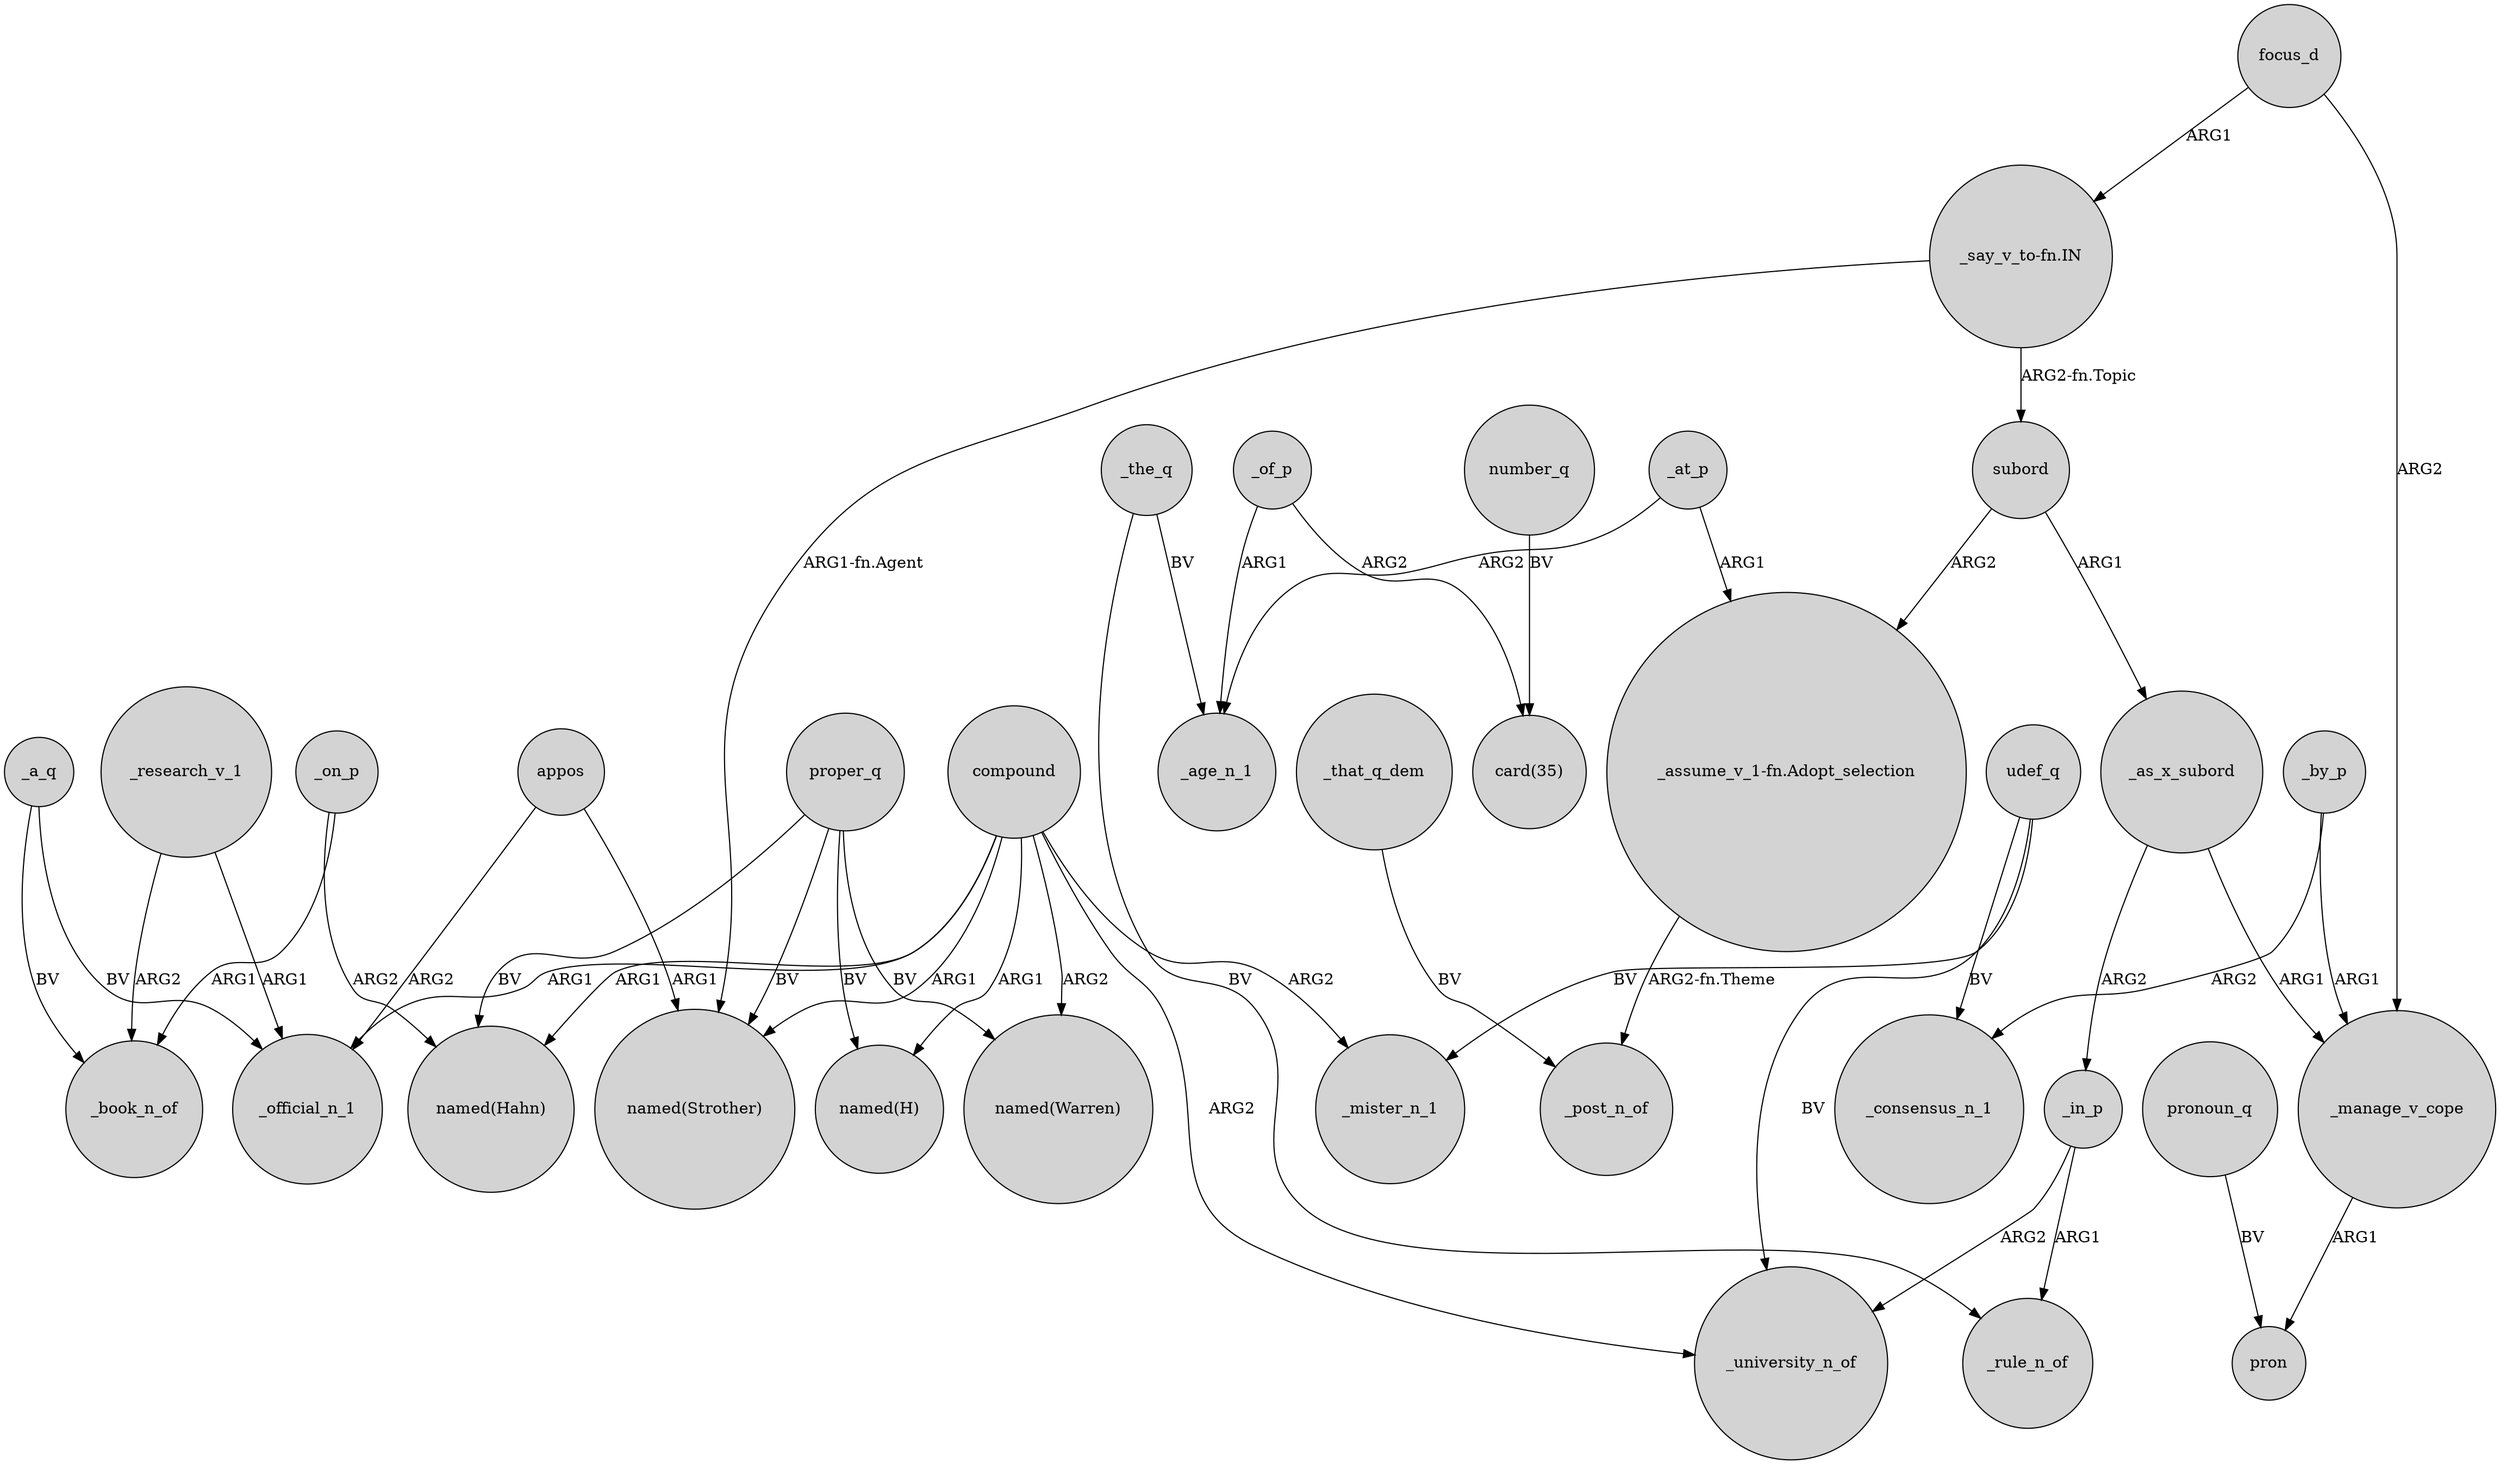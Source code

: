 digraph {
	node [shape=circle style=filled]
	compound -> "named(Strother)" [label=ARG1]
	compound -> "named(Warren)" [label=ARG2]
	compound -> "named(Hahn)" [label=ARG1]
	_at_p -> "_assume_v_1-fn.Adopt_selection" [label=ARG1]
	appos -> _official_n_1 [label=ARG2]
	appos -> "named(Strother)" [label=ARG1]
	_research_v_1 -> _book_n_of [label=ARG2]
	_by_p -> _consensus_n_1 [label=ARG2]
	_in_p -> _rule_n_of [label=ARG1]
	compound -> _mister_n_1 [label=ARG2]
	udef_q -> _consensus_n_1 [label=BV]
	udef_q -> _mister_n_1 [label=BV]
	_of_p -> "card(35)" [label=ARG2]
	_at_p -> _age_n_1 [label=ARG2]
	proper_q -> "named(Hahn)" [label=BV]
	_on_p -> _book_n_of [label=ARG1]
	proper_q -> "named(Strother)" [label=BV]
	udef_q -> _university_n_of [label=BV]
	_a_q -> _book_n_of [label=BV]
	pronoun_q -> pron [label=BV]
	_by_p -> _manage_v_cope [label=ARG1]
	_a_q -> _official_n_1 [label=BV]
	_as_x_subord -> _in_p [label=ARG2]
	compound -> _university_n_of [label=ARG2]
	_in_p -> _university_n_of [label=ARG2]
	proper_q -> "named(H)" [label=BV]
	"_say_v_to-fn.IN" -> subord [label="ARG2-fn.Topic"]
	_the_q -> _rule_n_of [label=BV]
	_of_p -> _age_n_1 [label=ARG1]
	subord -> _as_x_subord [label=ARG1]
	"_say_v_to-fn.IN" -> "named(Strother)" [label="ARG1-fn.Agent"]
	"_assume_v_1-fn.Adopt_selection" -> _post_n_of [label="ARG2-fn.Theme"]
	compound -> _official_n_1 [label=ARG1]
	number_q -> "card(35)" [label=BV]
	_manage_v_cope -> pron [label=ARG1]
	_that_q_dem -> _post_n_of [label=BV]
	compound -> "named(H)" [label=ARG1]
	focus_d -> _manage_v_cope [label=ARG2]
	subord -> "_assume_v_1-fn.Adopt_selection" [label=ARG2]
	_as_x_subord -> _manage_v_cope [label=ARG1]
	_research_v_1 -> _official_n_1 [label=ARG1]
	_on_p -> "named(Hahn)" [label=ARG2]
	proper_q -> "named(Warren)" [label=BV]
	focus_d -> "_say_v_to-fn.IN" [label=ARG1]
	_the_q -> _age_n_1 [label=BV]
}
